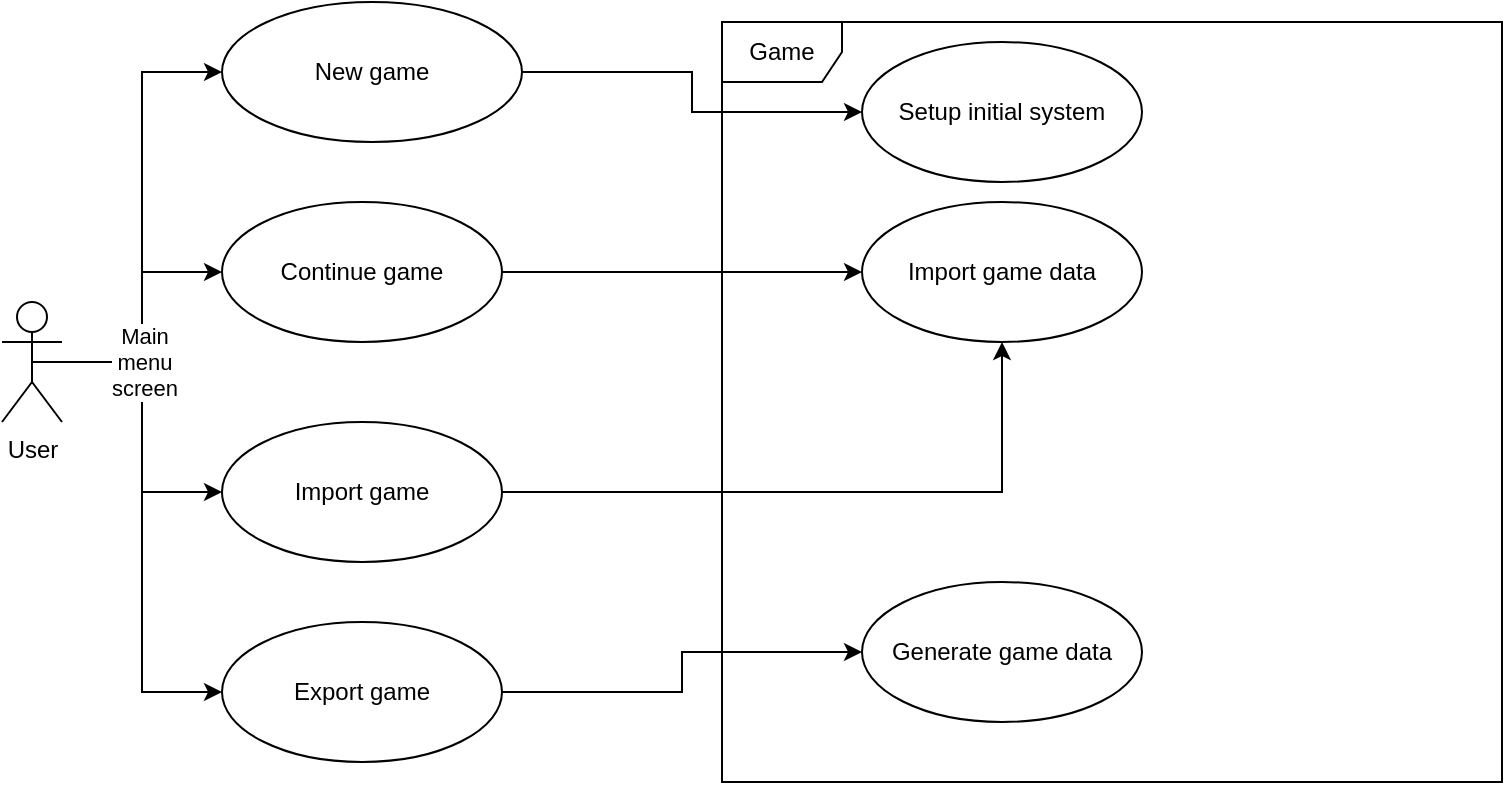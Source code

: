<mxfile version="13.2.2" type="device" pages="3"><diagram id="dVWFgji_nMGNed_tgQfs" name="MainScreenUseCases"><mxGraphModel dx="946" dy="632" grid="1" gridSize="10" guides="1" tooltips="1" connect="1" arrows="1" fold="1" page="1" pageScale="1" pageWidth="850" pageHeight="1100" math="0" shadow="0"><root><mxCell id="0"/><mxCell id="1" parent="0"/><mxCell id="WKxLL1eN9YS60Ocvphxl-20" style="edgeStyle=orthogonalEdgeStyle;rounded=0;orthogonalLoop=1;jettySize=auto;html=1;exitX=0.5;exitY=0.5;exitDx=0;exitDy=0;exitPerimeter=0;entryX=0;entryY=0.5;entryDx=0;entryDy=0;" parent="1" source="WKxLL1eN9YS60Ocvphxl-6" target="WKxLL1eN9YS60Ocvphxl-11" edge="1"><mxGeometry relative="1" as="geometry"/></mxCell><mxCell id="WKxLL1eN9YS60Ocvphxl-21" style="edgeStyle=orthogonalEdgeStyle;rounded=0;orthogonalLoop=1;jettySize=auto;html=1;exitX=0.5;exitY=0.5;exitDx=0;exitDy=0;exitPerimeter=0;" parent="1" source="WKxLL1eN9YS60Ocvphxl-6" target="WKxLL1eN9YS60Ocvphxl-12" edge="1"><mxGeometry relative="1" as="geometry"/></mxCell><mxCell id="WKxLL1eN9YS60Ocvphxl-22" style="edgeStyle=orthogonalEdgeStyle;rounded=0;orthogonalLoop=1;jettySize=auto;html=1;exitX=0.5;exitY=0.5;exitDx=0;exitDy=0;exitPerimeter=0;" parent="1" source="WKxLL1eN9YS60Ocvphxl-6" target="WKxLL1eN9YS60Ocvphxl-15" edge="1"><mxGeometry relative="1" as="geometry"/></mxCell><mxCell id="WKxLL1eN9YS60Ocvphxl-23" style="edgeStyle=orthogonalEdgeStyle;rounded=0;orthogonalLoop=1;jettySize=auto;html=1;exitX=0.5;exitY=0.5;exitDx=0;exitDy=0;exitPerimeter=0;entryX=0;entryY=0.5;entryDx=0;entryDy=0;" parent="1" source="WKxLL1eN9YS60Ocvphxl-6" target="WKxLL1eN9YS60Ocvphxl-16" edge="1"><mxGeometry relative="1" as="geometry"/></mxCell><mxCell id="WKxLL1eN9YS60Ocvphxl-24" value="Main &lt;br&gt;menu&lt;br&gt;screen" style="edgeLabel;html=1;align=center;verticalAlign=middle;resizable=0;points=[];" parent="WKxLL1eN9YS60Ocvphxl-23" vertex="1" connectable="0"><mxGeometry x="-0.577" y="-6" relative="1" as="geometry"><mxPoint x="7" as="offset"/></mxGeometry></mxCell><mxCell id="WKxLL1eN9YS60Ocvphxl-6" value="User" style="shape=umlActor;verticalLabelPosition=bottom;labelBackgroundColor=#ffffff;verticalAlign=top;html=1;" parent="1" vertex="1"><mxGeometry x="70" y="160" width="30" height="60" as="geometry"/></mxCell><mxCell id="WKxLL1eN9YS60Ocvphxl-10" value="Game" style="shape=umlFrame;whiteSpace=wrap;html=1;" parent="1" vertex="1"><mxGeometry x="430" y="20" width="390" height="380" as="geometry"/></mxCell><mxCell id="WKxLL1eN9YS60Ocvphxl-31" value="" style="edgeStyle=orthogonalEdgeStyle;rounded=0;orthogonalLoop=1;jettySize=auto;html=1;" parent="1" source="WKxLL1eN9YS60Ocvphxl-11" target="WKxLL1eN9YS60Ocvphxl-25" edge="1"><mxGeometry relative="1" as="geometry"><mxPoint x="410" y="45" as="targetPoint"/></mxGeometry></mxCell><mxCell id="WKxLL1eN9YS60Ocvphxl-11" value="New game" style="ellipse;whiteSpace=wrap;html=1;" parent="1" vertex="1"><mxGeometry x="180" y="10" width="150" height="70" as="geometry"/></mxCell><mxCell id="jXbRu3AraVQZo9I4bFYU-2" style="edgeStyle=orthogonalEdgeStyle;rounded=0;orthogonalLoop=1;jettySize=auto;html=1;strokeColor=#000000;" parent="1" source="WKxLL1eN9YS60Ocvphxl-12" target="WKxLL1eN9YS60Ocvphxl-26" edge="1"><mxGeometry relative="1" as="geometry"/></mxCell><mxCell id="WKxLL1eN9YS60Ocvphxl-12" value="Continue game" style="ellipse;whiteSpace=wrap;html=1;" parent="1" vertex="1"><mxGeometry x="180" y="110" width="140" height="70" as="geometry"/></mxCell><mxCell id="WKxLL1eN9YS60Ocvphxl-32" style="edgeStyle=orthogonalEdgeStyle;rounded=0;orthogonalLoop=1;jettySize=auto;html=1;" parent="1" source="WKxLL1eN9YS60Ocvphxl-15" target="WKxLL1eN9YS60Ocvphxl-26" edge="1"><mxGeometry relative="1" as="geometry"/></mxCell><mxCell id="WKxLL1eN9YS60Ocvphxl-15" value="Import game" style="ellipse;whiteSpace=wrap;html=1;" parent="1" vertex="1"><mxGeometry x="180" y="220" width="140" height="70" as="geometry"/></mxCell><mxCell id="WKxLL1eN9YS60Ocvphxl-34" style="edgeStyle=orthogonalEdgeStyle;rounded=0;orthogonalLoop=1;jettySize=auto;html=1;" parent="1" source="WKxLL1eN9YS60Ocvphxl-16" target="WKxLL1eN9YS60Ocvphxl-33" edge="1"><mxGeometry relative="1" as="geometry"/></mxCell><mxCell id="WKxLL1eN9YS60Ocvphxl-16" value="Export game" style="ellipse;whiteSpace=wrap;html=1;" parent="1" vertex="1"><mxGeometry x="180" y="320" width="140" height="70" as="geometry"/></mxCell><mxCell id="WKxLL1eN9YS60Ocvphxl-25" value="Setup initial system" style="ellipse;whiteSpace=wrap;html=1;" parent="1" vertex="1"><mxGeometry x="500" y="30" width="140" height="70" as="geometry"/></mxCell><mxCell id="WKxLL1eN9YS60Ocvphxl-26" value="Import game data" style="ellipse;whiteSpace=wrap;html=1;" parent="1" vertex="1"><mxGeometry x="500" y="110" width="140" height="70" as="geometry"/></mxCell><mxCell id="WKxLL1eN9YS60Ocvphxl-33" value="Generate game data" style="ellipse;whiteSpace=wrap;html=1;" parent="1" vertex="1"><mxGeometry x="500" y="300" width="140" height="70" as="geometry"/></mxCell></root></mxGraphModel></diagram><diagram id="lj9C9swzQ_yFrVYrQiY0" name="NetworkHacking-Activity"><mxGraphModel dx="946" dy="632" grid="1" gridSize="10" guides="1" tooltips="1" connect="1" arrows="1" fold="1" page="1" pageScale="1" pageWidth="850" pageHeight="1100" math="0" shadow="0"><root><mxCell id="qUvSNnbw3abzDAzkErzy-0"/><mxCell id="qUvSNnbw3abzDAzkErzy-1" parent="qUvSNnbw3abzDAzkErzy-0"/><mxCell id="hcBWDglDxZKbzZ1SxGL1-2" value="" style="ellipse;html=1;shape=startState;fillColor=#000000;strokeColor=#ff0000;" parent="qUvSNnbw3abzDAzkErzy-1" vertex="1"><mxGeometry x="290" y="30" width="30" height="30" as="geometry"/></mxCell><mxCell id="hcBWDglDxZKbzZ1SxGL1-3" value="" style="edgeStyle=orthogonalEdgeStyle;html=1;verticalAlign=bottom;endArrow=open;endSize=8;strokeColor=#ff0000;" parent="qUvSNnbw3abzDAzkErzy-1" source="hcBWDglDxZKbzZ1SxGL1-2" edge="1"><mxGeometry relative="1" as="geometry"><mxPoint x="305" y="120" as="targetPoint"/></mxGeometry></mxCell><mxCell id="hcBWDglDxZKbzZ1SxGL1-4" value="Scan for networks" style="rounded=1;whiteSpace=wrap;html=1;arcSize=40;fontColor=#000000;fillColor=#ffffc0;strokeColor=#ff0000;" parent="qUvSNnbw3abzDAzkErzy-1" vertex="1"><mxGeometry x="245" y="120" width="120" height="40" as="geometry"/></mxCell><mxCell id="hcBWDglDxZKbzZ1SxGL1-5" value="" style="edgeStyle=orthogonalEdgeStyle;html=1;verticalAlign=bottom;endArrow=open;endSize=8;strokeColor=#ff0000;" parent="qUvSNnbw3abzDAzkErzy-1" source="hcBWDglDxZKbzZ1SxGL1-4" edge="1"><mxGeometry relative="1" as="geometry"><mxPoint x="305" y="220" as="targetPoint"/></mxGeometry></mxCell><mxCell id="hcBWDglDxZKbzZ1SxGL1-6" value="Scan a selected network from the ones found" style="rounded=1;whiteSpace=wrap;html=1;arcSize=40;fontColor=#000000;fillColor=#ffffc0;strokeColor=#ff0000;" parent="qUvSNnbw3abzDAzkErzy-1" vertex="1"><mxGeometry x="245" y="220" width="120" height="40" as="geometry"/></mxCell><mxCell id="hcBWDglDxZKbzZ1SxGL1-7" value="" style="edgeStyle=orthogonalEdgeStyle;html=1;verticalAlign=bottom;endArrow=open;endSize=8;strokeColor=#ff0000;" parent="qUvSNnbw3abzDAzkErzy-1" source="hcBWDglDxZKbzZ1SxGL1-6" edge="1"><mxGeometry relative="1" as="geometry"><mxPoint x="305" y="320" as="targetPoint"/></mxGeometry></mxCell><mxCell id="hcBWDglDxZKbzZ1SxGL1-10" value="Network has protection?&lt;br&gt;" style="rhombus;whiteSpace=wrap;html=1;fillColor=#ffffc0;strokeColor=#ff0000;" parent="qUvSNnbw3abzDAzkErzy-1" vertex="1"><mxGeometry x="252.5" y="320" width="105" height="80" as="geometry"/></mxCell><mxCell id="hcBWDglDxZKbzZ1SxGL1-11" value="no" style="edgeStyle=orthogonalEdgeStyle;html=1;align=left;verticalAlign=bottom;endArrow=open;endSize=8;strokeColor=#ff0000;" parent="qUvSNnbw3abzDAzkErzy-1" source="hcBWDglDxZKbzZ1SxGL1-10" edge="1"><mxGeometry x="-1" y="-90" relative="1" as="geometry"><mxPoint x="430" y="360" as="targetPoint"/><mxPoint x="-67" y="-30" as="offset"/></mxGeometry></mxCell><mxCell id="hcBWDglDxZKbzZ1SxGL1-12" value="yes" style="edgeStyle=orthogonalEdgeStyle;html=1;align=left;verticalAlign=top;endArrow=open;endSize=8;strokeColor=#ff0000;" parent="qUvSNnbw3abzDAzkErzy-1" source="hcBWDglDxZKbzZ1SxGL1-10" edge="1"><mxGeometry x="-1" y="88" relative="1" as="geometry"><mxPoint x="305" y="450" as="targetPoint"/><mxPoint x="-23" y="-60" as="offset"/></mxGeometry></mxCell><mxCell id="hcBWDglDxZKbzZ1SxGL1-15" value="Scan network for ips" style="rounded=1;whiteSpace=wrap;html=1;arcSize=40;fontColor=#000000;fillColor=#ffffc0;strokeColor=#ff0000;" parent="qUvSNnbw3abzDAzkErzy-1" vertex="1"><mxGeometry x="245" y="450" width="120" height="40" as="geometry"/></mxCell><mxCell id="hcBWDglDxZKbzZ1SxGL1-16" value="" style="edgeStyle=orthogonalEdgeStyle;html=1;verticalAlign=bottom;endArrow=open;endSize=8;strokeColor=#ff0000;" parent="qUvSNnbw3abzDAzkErzy-1" source="hcBWDglDxZKbzZ1SxGL1-15" edge="1"><mxGeometry relative="1" as="geometry"><mxPoint x="305" y="550" as="targetPoint"/></mxGeometry></mxCell><mxCell id="hcBWDglDxZKbzZ1SxGL1-17" value="Have proper cracker available?" style="rhombus;whiteSpace=wrap;html=1;fillColor=#ffffc0;strokeColor=#ff0000;" parent="qUvSNnbw3abzDAzkErzy-1" vertex="1"><mxGeometry x="425" y="310" width="135" height="100" as="geometry"/></mxCell><mxCell id="hcBWDglDxZKbzZ1SxGL1-18" value="no" style="edgeStyle=orthogonalEdgeStyle;html=1;align=left;verticalAlign=bottom;endArrow=open;endSize=8;strokeColor=#ff0000;entryX=1;entryY=0.5;entryDx=0;entryDy=0;" parent="qUvSNnbw3abzDAzkErzy-1" source="hcBWDglDxZKbzZ1SxGL1-17" target="hcBWDglDxZKbzZ1SxGL1-20" edge="1"><mxGeometry x="-1" relative="1" as="geometry"><mxPoint x="620" y="360" as="targetPoint"/><Array as="points"><mxPoint x="630" y="360"/><mxPoint x="630" y="820"/><mxPoint x="320" y="820"/></Array></mxGeometry></mxCell><mxCell id="hcBWDglDxZKbzZ1SxGL1-19" value="yes" style="edgeStyle=orthogonalEdgeStyle;html=1;align=left;verticalAlign=top;endArrow=open;endSize=8;strokeColor=#ff0000;" parent="qUvSNnbw3abzDAzkErzy-1" source="hcBWDglDxZKbzZ1SxGL1-17" edge="1"><mxGeometry x="-1" relative="1" as="geometry"><mxPoint x="493" y="450" as="targetPoint"/></mxGeometry></mxCell><mxCell id="hcBWDglDxZKbzZ1SxGL1-20" value="" style="ellipse;html=1;shape=endState;fillColor=#000000;strokeColor=#ff0000;" parent="qUvSNnbw3abzDAzkErzy-1" vertex="1"><mxGeometry x="290" y="800" width="30" height="30" as="geometry"/></mxCell><mxCell id="hcBWDglDxZKbzZ1SxGL1-21" value="Crack network" style="rounded=1;whiteSpace=wrap;html=1;arcSize=40;fontColor=#000000;fillColor=#ffffc0;strokeColor=#ff0000;" parent="qUvSNnbw3abzDAzkErzy-1" vertex="1"><mxGeometry x="432.5" y="450" width="120" height="40" as="geometry"/></mxCell><mxCell id="hcBWDglDxZKbzZ1SxGL1-22" value="" style="edgeStyle=orthogonalEdgeStyle;html=1;verticalAlign=bottom;endArrow=open;endSize=8;strokeColor=#ff0000;exitX=0;exitY=0.5;exitDx=0;exitDy=0;entryX=1;entryY=0.5;entryDx=0;entryDy=0;" parent="qUvSNnbw3abzDAzkErzy-1" source="hcBWDglDxZKbzZ1SxGL1-21" target="hcBWDglDxZKbzZ1SxGL1-15" edge="1"><mxGeometry relative="1" as="geometry"><mxPoint x="492.5" y="560" as="targetPoint"/></mxGeometry></mxCell><mxCell id="hcBWDglDxZKbzZ1SxGL1-26" value="Firewall is down?" style="rhombus;whiteSpace=wrap;html=1;fillColor=#ffffc0;strokeColor=#ff0000;" parent="qUvSNnbw3abzDAzkErzy-1" vertex="1"><mxGeometry x="267.5" y="550" width="75" height="70" as="geometry"/></mxCell><mxCell id="hcBWDglDxZKbzZ1SxGL1-27" value="no" style="edgeStyle=orthogonalEdgeStyle;html=1;align=left;verticalAlign=bottom;endArrow=open;endSize=8;strokeColor=#ff0000;" parent="qUvSNnbw3abzDAzkErzy-1" source="hcBWDglDxZKbzZ1SxGL1-26" edge="1"><mxGeometry x="-1" relative="1" as="geometry"><mxPoint x="405" y="585" as="targetPoint"/></mxGeometry></mxCell><mxCell id="hcBWDglDxZKbzZ1SxGL1-28" value="yes" style="edgeStyle=orthogonalEdgeStyle;html=1;align=left;verticalAlign=top;endArrow=open;endSize=8;strokeColor=#ff0000;exitX=0.5;exitY=1;exitDx=0;exitDy=0;" parent="qUvSNnbw3abzDAzkErzy-1" source="hcBWDglDxZKbzZ1SxGL1-26" target="hcBWDglDxZKbzZ1SxGL1-29" edge="1"><mxGeometry x="-1" relative="1" as="geometry"><mxPoint x="305" y="660" as="targetPoint"/></mxGeometry></mxCell><mxCell id="hcBWDglDxZKbzZ1SxGL1-29" value="Inject ip with one of the malwares" style="rounded=1;whiteSpace=wrap;html=1;arcSize=40;fontColor=#000000;fillColor=#ffffc0;strokeColor=#ff0000;" parent="qUvSNnbw3abzDAzkErzy-1" vertex="1"><mxGeometry x="245" y="700" width="120" height="40" as="geometry"/></mxCell><mxCell id="hcBWDglDxZKbzZ1SxGL1-30" value="" style="edgeStyle=orthogonalEdgeStyle;html=1;verticalAlign=bottom;endArrow=open;endSize=8;strokeColor=#ff0000;" parent="qUvSNnbw3abzDAzkErzy-1" source="hcBWDglDxZKbzZ1SxGL1-29" target="hcBWDglDxZKbzZ1SxGL1-20" edge="1"><mxGeometry relative="1" as="geometry"><mxPoint x="305" y="760" as="targetPoint"/></mxGeometry></mxCell><mxCell id="hcBWDglDxZKbzZ1SxGL1-31" value="Have software for firewall control?" style="rhombus;whiteSpace=wrap;html=1;fillColor=#ffffc0;strokeColor=#ff0000;" parent="qUvSNnbw3abzDAzkErzy-1" vertex="1"><mxGeometry x="402.5" y="540" width="117.5" height="90" as="geometry"/></mxCell><mxCell id="hcBWDglDxZKbzZ1SxGL1-32" value="no" style="edgeStyle=orthogonalEdgeStyle;html=1;align=left;verticalAlign=bottom;endArrow=open;endSize=8;strokeColor=#ff0000;" parent="qUvSNnbw3abzDAzkErzy-1" source="hcBWDglDxZKbzZ1SxGL1-31" target="hcBWDglDxZKbzZ1SxGL1-20" edge="1"><mxGeometry x="-1" relative="1" as="geometry"><mxPoint x="582.5" y="580" as="targetPoint"/><Array as="points"><mxPoint x="630" y="585"/><mxPoint x="630" y="820"/></Array></mxGeometry></mxCell><mxCell id="hcBWDglDxZKbzZ1SxGL1-33" value="yes" style="edgeStyle=orthogonalEdgeStyle;html=1;align=left;verticalAlign=top;endArrow=open;endSize=8;strokeColor=#ff0000;entryX=0.5;entryY=0;entryDx=0;entryDy=0;" parent="qUvSNnbw3abzDAzkErzy-1" source="hcBWDglDxZKbzZ1SxGL1-31" target="hcBWDglDxZKbzZ1SxGL1-34" edge="1"><mxGeometry x="-1" relative="1" as="geometry"><mxPoint x="461" y="660" as="targetPoint"/></mxGeometry></mxCell><mxCell id="hcBWDglDxZKbzZ1SxGL1-36" value="" style="edgeStyle=orthogonalEdgeStyle;rounded=0;orthogonalLoop=1;jettySize=auto;html=1;strokeColor=#000000;exitX=0.5;exitY=0;exitDx=0;exitDy=0;" parent="qUvSNnbw3abzDAzkErzy-1" source="hcBWDglDxZKbzZ1SxGL1-34" target="hcBWDglDxZKbzZ1SxGL1-31" edge="1"><mxGeometry relative="1" as="geometry"/></mxCell><mxCell id="hcBWDglDxZKbzZ1SxGL1-34" value="Disable firewall" style="rounded=1;whiteSpace=wrap;html=1;arcSize=40;fontColor=#000000;fillColor=#ffffc0;strokeColor=#ff0000;" parent="qUvSNnbw3abzDAzkErzy-1" vertex="1"><mxGeometry x="401.25" y="700" width="120" height="40" as="geometry"/></mxCell><mxCell id="hcBWDglDxZKbzZ1SxGL1-35" value="" style="edgeStyle=orthogonalEdgeStyle;html=1;verticalAlign=bottom;endArrow=open;endSize=8;strokeColor=#ff0000;entryX=1;entryY=0.5;entryDx=0;entryDy=0;" parent="qUvSNnbw3abzDAzkErzy-1" source="hcBWDglDxZKbzZ1SxGL1-34" target="hcBWDglDxZKbzZ1SxGL1-29" edge="1"><mxGeometry relative="1" as="geometry"><mxPoint x="463" y="760" as="targetPoint"/></mxGeometry></mxCell></root></mxGraphModel></diagram><diagram id="YcMWioES3U39l5LDxRxj" name="Buy-Activity"><mxGraphModel dx="946" dy="632" grid="1" gridSize="10" guides="1" tooltips="1" connect="1" arrows="1" fold="1" page="1" pageScale="1" pageWidth="850" pageHeight="1100" math="0" shadow="0"><root><mxCell id="AQ9z9ZV9ajzZVarh2Chn-0"/><mxCell id="AQ9z9ZV9ajzZVarh2Chn-1" parent="AQ9z9ZV9ajzZVarh2Chn-0"/><mxCell id="kxrARKrpymcuFWx8BokM-5" value="Buy command" style="rounded=1;whiteSpace=wrap;html=1;arcSize=40;fontColor=#000000;fillColor=#ffffc0;strokeColor=#ff0000;" vertex="1" parent="AQ9z9ZV9ajzZVarh2Chn-1"><mxGeometry x="285" y="100" width="120" height="40" as="geometry"/></mxCell><mxCell id="kxrARKrpymcuFWx8BokM-6" value="" style="edgeStyle=orthogonalEdgeStyle;html=1;verticalAlign=bottom;endArrow=open;endSize=8;strokeColor=#ff0000;" edge="1" source="kxrARKrpymcuFWx8BokM-5" parent="AQ9z9ZV9ajzZVarh2Chn-1"><mxGeometry relative="1" as="geometry"><mxPoint x="345" y="200" as="targetPoint"/></mxGeometry></mxCell><mxCell id="nIijxyJZzwH4cOKscfl8-1" value="" style="ellipse;html=1;shape=startState;fillColor=#000000;strokeColor=#ff0000;" vertex="1" parent="AQ9z9ZV9ajzZVarh2Chn-1"><mxGeometry x="330" y="10" width="30" height="30" as="geometry"/></mxCell><mxCell id="nIijxyJZzwH4cOKscfl8-2" value="" style="edgeStyle=orthogonalEdgeStyle;html=1;verticalAlign=bottom;endArrow=open;endSize=8;strokeColor=#ff0000;" edge="1" source="nIijxyJZzwH4cOKscfl8-1" parent="AQ9z9ZV9ajzZVarh2Chn-1"><mxGeometry relative="1" as="geometry"><mxPoint x="345" y="100" as="targetPoint"/></mxGeometry></mxCell><mxCell id="nIijxyJZzwH4cOKscfl8-5" value="Component selected?" style="rhombus;whiteSpace=wrap;html=1;fillColor=#ffffc0;strokeColor=#ff0000;" vertex="1" parent="AQ9z9ZV9ajzZVarh2Chn-1"><mxGeometry x="297.5" y="200" width="95" height="60" as="geometry"/></mxCell><mxCell id="nIijxyJZzwH4cOKscfl8-6" value="no" style="edgeStyle=orthogonalEdgeStyle;html=1;align=left;verticalAlign=bottom;endArrow=open;endSize=8;strokeColor=#ff0000;" edge="1" source="nIijxyJZzwH4cOKscfl8-5" parent="AQ9z9ZV9ajzZVarh2Chn-1"><mxGeometry x="-1" relative="1" as="geometry"><mxPoint x="460" y="230" as="targetPoint"/></mxGeometry></mxCell><mxCell id="nIijxyJZzwH4cOKscfl8-7" value="yes" style="edgeStyle=orthogonalEdgeStyle;html=1;align=left;verticalAlign=top;endArrow=open;endSize=8;strokeColor=#ff0000;" edge="1" source="nIijxyJZzwH4cOKscfl8-5" parent="AQ9z9ZV9ajzZVarh2Chn-1"><mxGeometry x="-1" relative="1" as="geometry"><mxPoint x="345" y="300" as="targetPoint"/></mxGeometry></mxCell><mxCell id="nIijxyJZzwH4cOKscfl8-8" value="Buy a selected component by name" style="rounded=1;whiteSpace=wrap;html=1;arcSize=40;fontColor=#000000;fillColor=#ffffc0;strokeColor=#ff0000;" vertex="1" parent="AQ9z9ZV9ajzZVarh2Chn-1"><mxGeometry x="285" y="300" width="120" height="40" as="geometry"/></mxCell><mxCell id="nIijxyJZzwH4cOKscfl8-9" value="" style="edgeStyle=orthogonalEdgeStyle;html=1;verticalAlign=bottom;endArrow=open;endSize=8;strokeColor=#ff0000;" edge="1" source="nIijxyJZzwH4cOKscfl8-8" parent="AQ9z9ZV9ajzZVarh2Chn-1"><mxGeometry relative="1" as="geometry"><mxPoint x="345" y="400" as="targetPoint"/></mxGeometry></mxCell><mxCell id="nIijxyJZzwH4cOKscfl8-10" value="Buy a selected software by name" style="rounded=1;whiteSpace=wrap;html=1;arcSize=40;fontColor=#000000;fillColor=#ffffc0;strokeColor=#ff0000;" vertex="1" parent="AQ9z9ZV9ajzZVarh2Chn-1"><mxGeometry x="460" y="210" width="120" height="40" as="geometry"/></mxCell><mxCell id="nIijxyJZzwH4cOKscfl8-11" value="" style="edgeStyle=orthogonalEdgeStyle;html=1;verticalAlign=bottom;endArrow=open;endSize=8;strokeColor=#ff0000;entryX=0.5;entryY=0;entryDx=0;entryDy=0;" edge="1" source="nIijxyJZzwH4cOKscfl8-10" parent="AQ9z9ZV9ajzZVarh2Chn-1" target="nIijxyJZzwH4cOKscfl8-12"><mxGeometry relative="1" as="geometry"><mxPoint x="390" y="370" as="targetPoint"/><Array as="points"><mxPoint x="520" y="370"/><mxPoint x="345" y="370"/></Array></mxGeometry></mxCell><mxCell id="nIijxyJZzwH4cOKscfl8-12" value="Enough money?" style="rhombus;whiteSpace=wrap;html=1;fillColor=#ffffc0;strokeColor=#ff0000;" vertex="1" parent="AQ9z9ZV9ajzZVarh2Chn-1"><mxGeometry x="300" y="400" width="90" height="50" as="geometry"/></mxCell><mxCell id="nIijxyJZzwH4cOKscfl8-13" value="no" style="edgeStyle=orthogonalEdgeStyle;html=1;align=left;verticalAlign=bottom;endArrow=open;endSize=8;strokeColor=#ff0000;entryX=0;entryY=0.5;entryDx=0;entryDy=0;" edge="1" source="nIijxyJZzwH4cOKscfl8-12" parent="AQ9z9ZV9ajzZVarh2Chn-1" target="nIijxyJZzwH4cOKscfl8-16"><mxGeometry x="-1" relative="1" as="geometry"><mxPoint x="470" y="425" as="targetPoint"/></mxGeometry></mxCell><mxCell id="nIijxyJZzwH4cOKscfl8-14" value="yes" style="edgeStyle=orthogonalEdgeStyle;html=1;align=left;verticalAlign=top;endArrow=open;endSize=8;strokeColor=#ff0000;entryX=0.5;entryY=0;entryDx=0;entryDy=0;" edge="1" source="nIijxyJZzwH4cOKscfl8-12" parent="AQ9z9ZV9ajzZVarh2Chn-1" target="nIijxyJZzwH4cOKscfl8-18"><mxGeometry x="-1" relative="1" as="geometry"><mxPoint x="345" y="500" as="targetPoint"/><Array as="points"/></mxGeometry></mxCell><mxCell id="nIijxyJZzwH4cOKscfl8-15" value="" style="ellipse;html=1;shape=endState;fillColor=#000000;strokeColor=#ff0000;" vertex="1" parent="AQ9z9ZV9ajzZVarh2Chn-1"><mxGeometry x="515" y="505" width="30" height="30" as="geometry"/></mxCell><mxCell id="nIijxyJZzwH4cOKscfl8-16" value="Error message shown" style="rounded=1;whiteSpace=wrap;html=1;arcSize=40;fontColor=#000000;fillColor=#ffffc0;strokeColor=#ff0000;" vertex="1" parent="AQ9z9ZV9ajzZVarh2Chn-1"><mxGeometry x="470" y="405" width="120" height="40" as="geometry"/></mxCell><mxCell id="nIijxyJZzwH4cOKscfl8-17" value="" style="edgeStyle=orthogonalEdgeStyle;html=1;verticalAlign=bottom;endArrow=open;endSize=8;strokeColor=#ff0000;entryX=0.5;entryY=0;entryDx=0;entryDy=0;" edge="1" source="nIijxyJZzwH4cOKscfl8-16" parent="AQ9z9ZV9ajzZVarh2Chn-1" target="nIijxyJZzwH4cOKscfl8-15"><mxGeometry relative="1" as="geometry"><mxPoint x="530" y="500" as="targetPoint"/></mxGeometry></mxCell><mxCell id="nIijxyJZzwH4cOKscfl8-18" value="Confirmation message shown" style="rounded=1;whiteSpace=wrap;html=1;arcSize=40;fontColor=#000000;fillColor=#ffffc0;strokeColor=#ff0000;" vertex="1" parent="AQ9z9ZV9ajzZVarh2Chn-1"><mxGeometry x="285" y="500" width="120" height="40" as="geometry"/></mxCell><mxCell id="nIijxyJZzwH4cOKscfl8-19" value="" style="edgeStyle=orthogonalEdgeStyle;html=1;verticalAlign=bottom;endArrow=open;endSize=8;strokeColor=#ff0000;exitX=1;exitY=0.5;exitDx=0;exitDy=0;entryX=0;entryY=0.5;entryDx=0;entryDy=0;" edge="1" source="nIijxyJZzwH4cOKscfl8-18" parent="AQ9z9ZV9ajzZVarh2Chn-1" target="nIijxyJZzwH4cOKscfl8-15"><mxGeometry relative="1" as="geometry"><mxPoint x="345" y="600" as="targetPoint"/></mxGeometry></mxCell></root></mxGraphModel></diagram></mxfile>